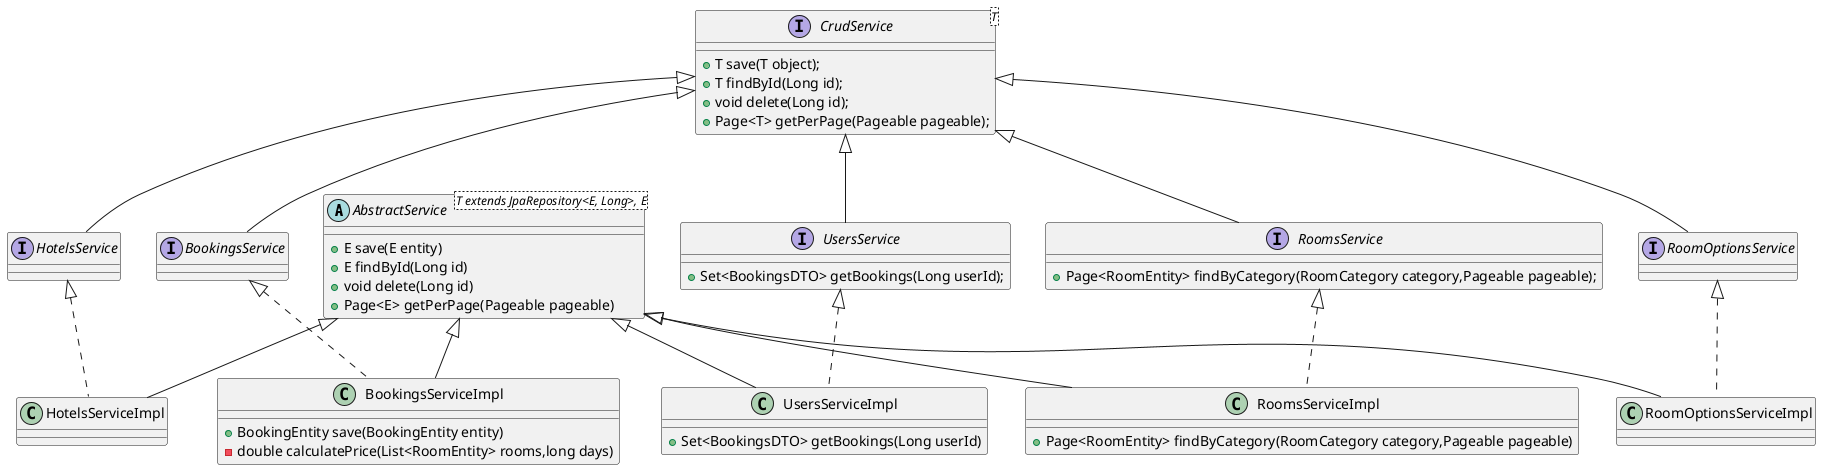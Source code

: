 @startuml
    abstract class AbstractService<T extends JpaRepository<E, Long>, E>{
    + E save(E entity)
    + E findById(Long id)
    + void delete(Long id)
    + Page<E> getPerPage(Pageable pageable)
    }

    interface CrudService<T> {
       + T save(T object);
       + T findById(Long id);
       + void delete(Long id);
       + Page<T> getPerPage(Pageable pageable);
    }

    interface UsersService extends CrudService {
      + Set<BookingsDTO> getBookings(Long userId);
    }
    class UsersServiceImpl extends AbstractService implements UsersService {
      + Set<BookingsDTO> getBookings(Long userId)
    }

    interface RoomsService extends CrudService {
       + Page<RoomEntity> findByCategory(RoomCategory category,Pageable pageable);
    }

   class RoomsServiceImpl extends AbstractService implements RoomsService {
       +  Page<RoomEntity> findByCategory(RoomCategory category,Pageable pageable)
   }


   interface RoomOptionsService extends CrudService

   class RoomOptionsServiceImpl extends AbstractService implements RoomOptionsService

   interface HotelsService extends CrudService

   class HotelsServiceImpl extends AbstractService implements HotelsService

   interface BookingsService extends CrudService

   class BookingsServiceImpl extends AbstractService implements BookingsService {
    + BookingEntity save(BookingEntity entity)
    - double calculatePrice(List<RoomEntity> rooms,long days)
   }

@enduml
